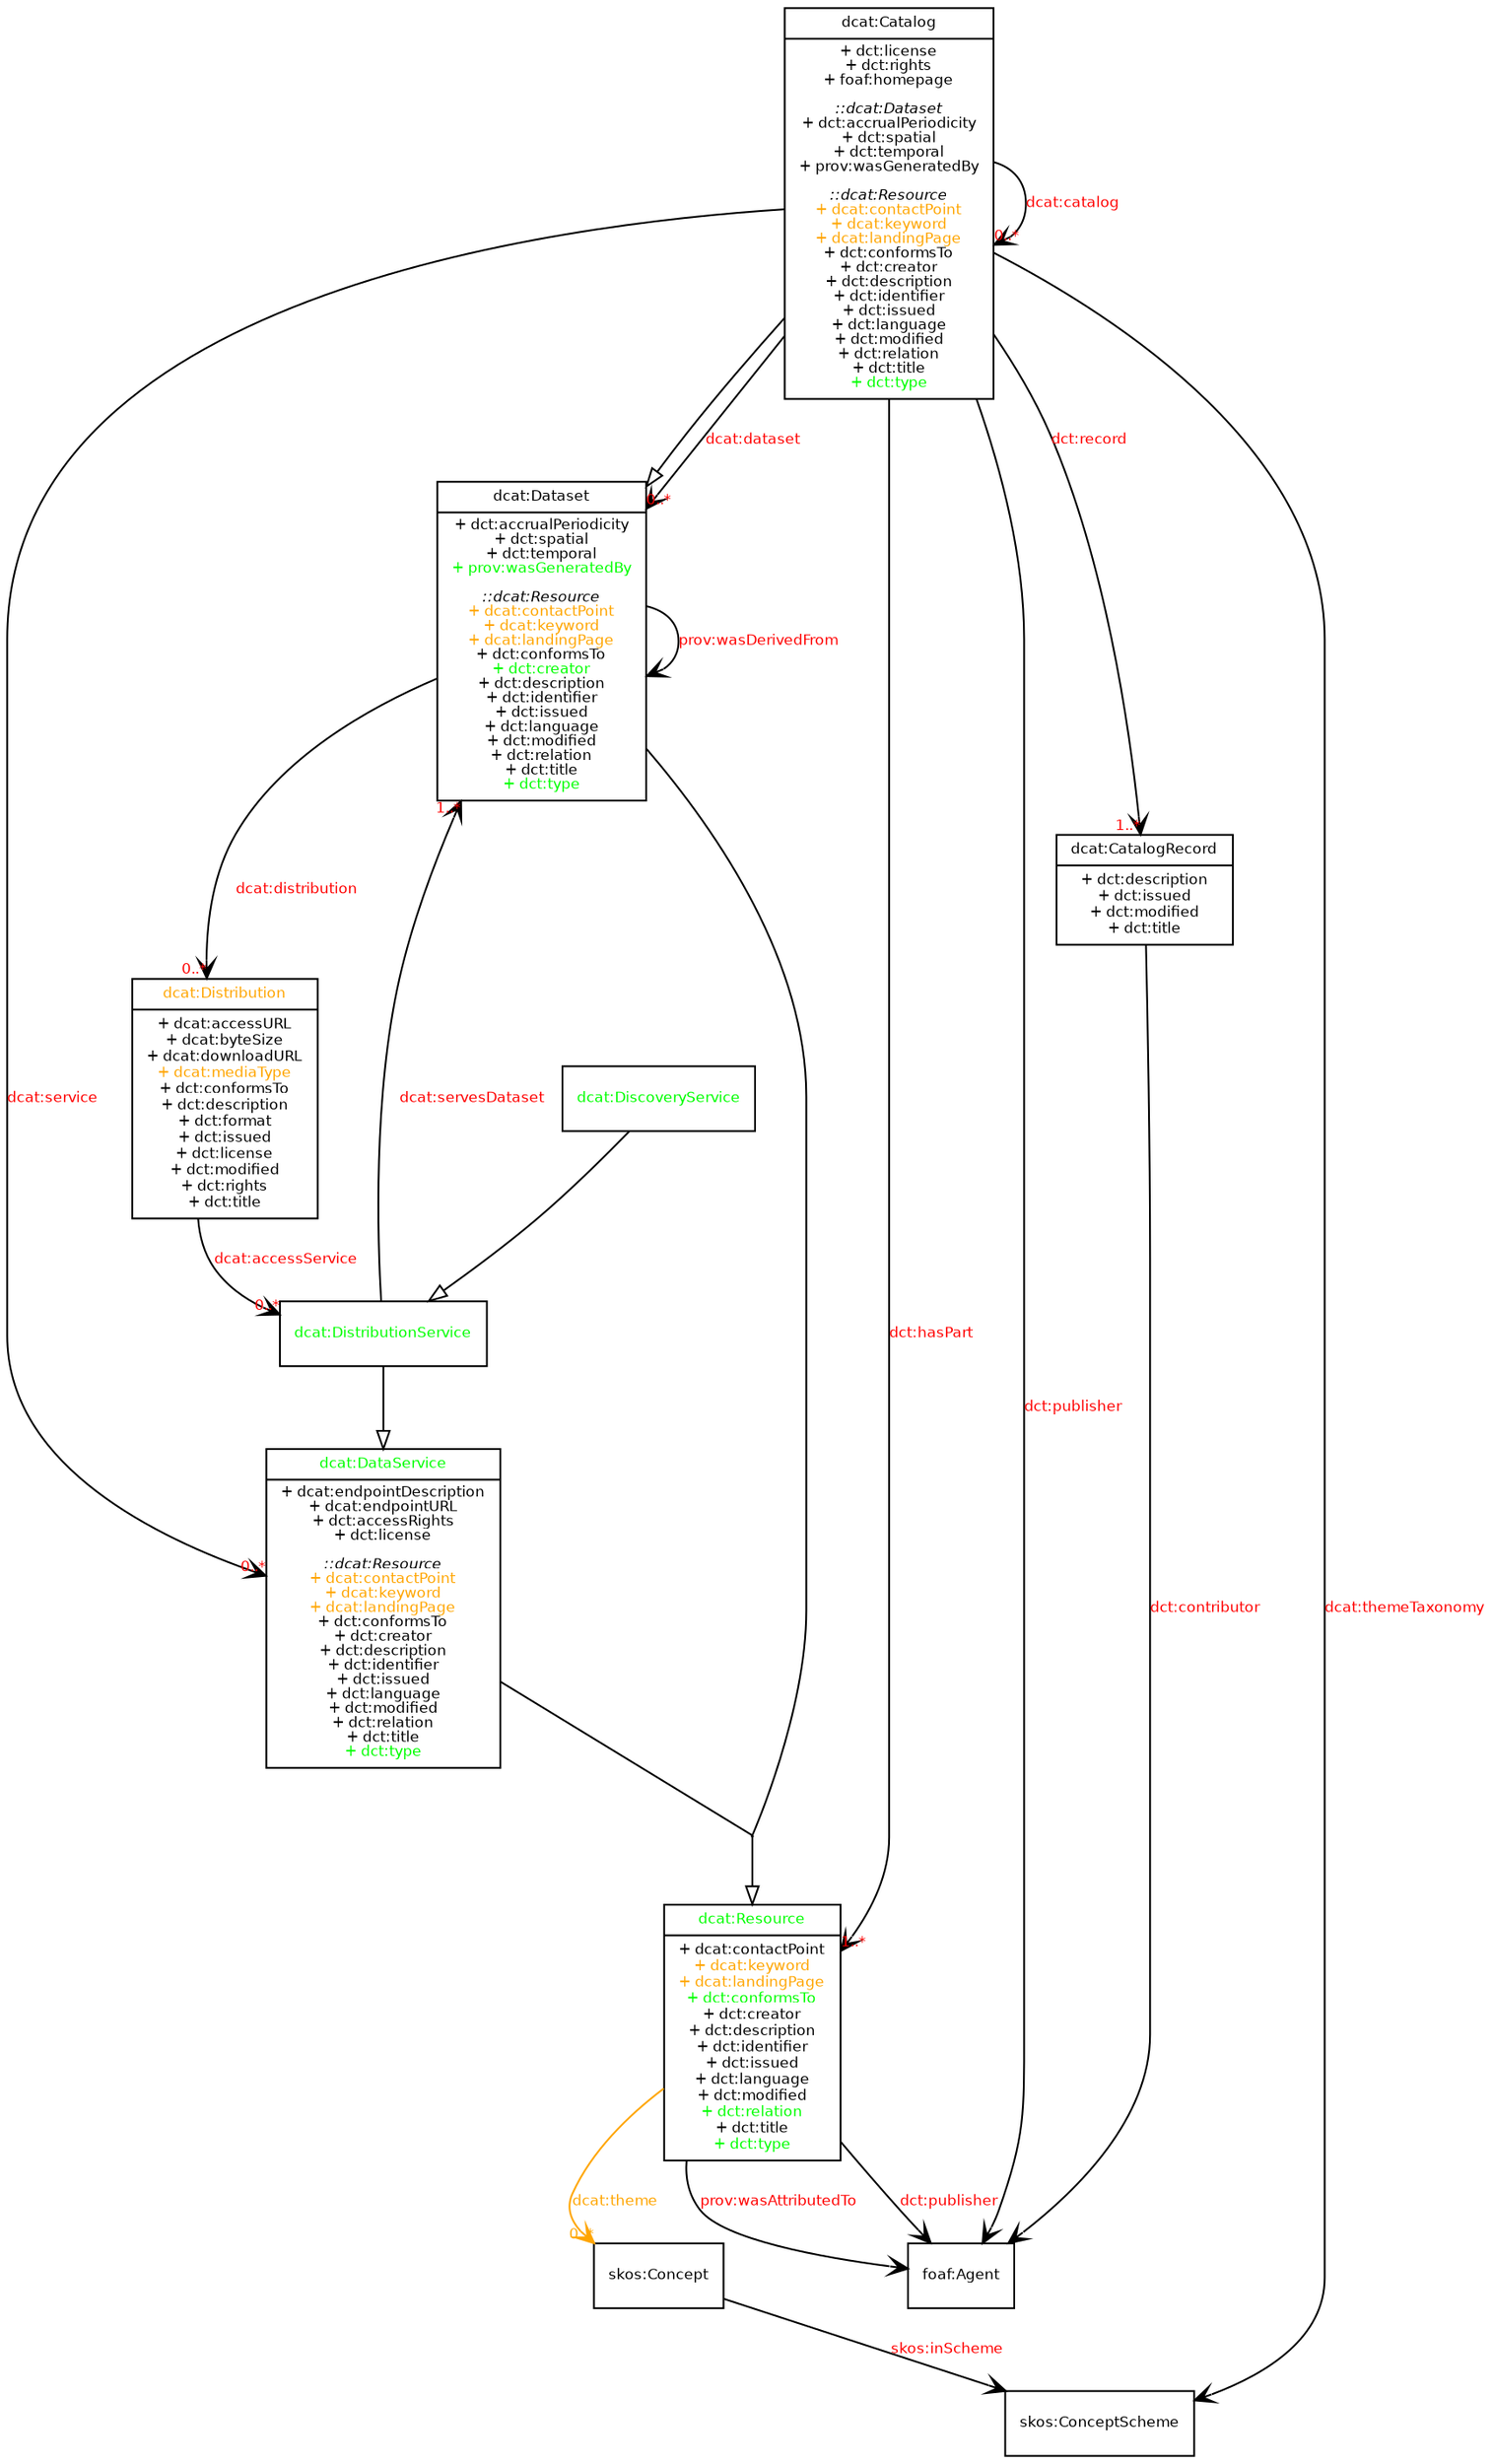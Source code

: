 digraph DCAT_v2_summary{
ratio = "auto"

node [
fontname = Helvetica
fontsize = 8
shape = "record"
]

edge [
arrowtail = "empty"
arrowhead = "vee"
fontsize=8
fontcolor=red
fontname=Helvetica
]


foafAgent[
label = <{foaf:Agent}>
]

dcatCatalog [href="https://rawgit.com/w3c/dxwg/dcat-2pwd-internal-review/dcat/index.html#Class:Catalog", 
label = <{dcat:Catalog|+ dct:license<BR/>+ dct:rights<BR/>+ foaf:homepage<BR/><BR/><I>::dcat:Dataset</I><BR/>+ dct:accrualPeriodicity<BR/>+ dct:spatial<BR/>+ dct:temporal<BR/>+ prov:wasGeneratedBy<BR/><BR/><I>::dcat:Resource</I><BR/><FONT COLOR="orange">+ dcat:contactPoint</FONT><BR/><FONT COLOR="orange">+ dcat:keyword</FONT><BR/><FONT COLOR="orange">+ dcat:landingPage</FONT><BR/>+ dct:conformsTo<BR/>+ dct:creator<BR/>+ dct:description<BR/>+ dct:identifier<BR/>+ dct:issued<BR/>+ dct:language<BR/>+ dct:modified<BR/>+ dct:relation<BR/>+ dct:title<BR/><FONT COLOR="green">+ dct:type</FONT>}>
]

dcatCatalogRecord [href="https://rawgit.com/w3c/dxwg/dcat-2pwd-internal-review/dcat/index.html#Class:Catalog_Record",
label = <{dcat:CatalogRecord|+ dct:description<BR/>+ dct:issued<BR/>+ dct:modified<BR/>+ dct:title}>
]

dcatDataset [href="https://rawgit.com/w3c/dxwg/dcat-2pwd-internal-review/dcat/index.html#Class:Dataset",
label = <{dcat:Dataset|+ dct:accrualPeriodicity<BR/>+ dct:spatial<BR/>+ dct:temporal<BR/><FONT COLOR="green">+ prov:wasGeneratedBy</FONT><BR/><BR/><I>::dcat:Resource</I><BR/><FONT COLOR="orange">+ dcat:contactPoint</FONT><BR/><FONT COLOR="orange">+ dcat:keyword</FONT><BR/><FONT COLOR="orange">+ dcat:landingPage</FONT><BR/>+ dct:conformsTo<BR/><FONT COLOR="green">+ dct:creator</FONT><BR/>+ dct:description<BR/>+ dct:identifier<BR/>+ dct:issued<BR/>+ dct:language<BR/>+ dct:modified<BR/>+ dct:relation<BR/>+ dct:title<BR/><FONT COLOR="green">+ dct:type</FONT>}>
]

dcatDataService [href="https://rawgit.com/w3c/dxwg/dcat-2pwd-internal-review/dcat/index.html#Class:Data_Service",
label = <{<FONT COLOR="green">dcat:DataService</FONT>|+ dcat:endpointDescription<BR/>+ dcat:endpointURL<BR/>+ dct:accessRights<BR/>+ dct:license<BR/><BR/><I>::dcat:Resource</I><BR/><FONT COLOR="orange">+ dcat:contactPoint</FONT><BR/><FONT COLOR="orange">+ dcat:keyword</FONT><BR/><FONT COLOR="orange">+ dcat:landingPage</FONT><BR/>+ dct:conformsTo<BR/>+ dct:creator<BR/>+ dct:description<BR/>+ dct:identifier<BR/>+ dct:issued<BR/>+ dct:language<BR/>+ dct:modified<BR/>+ dct:relation<BR/>+ dct:title<BR/><FONT COLOR="green">+ dct:type</FONT>}>
]

dcatResource [href="https://rawgit.com/w3c/dxwg/dcat-2pwd-internal-review/dcat/index.html#Class:Resource",
	label = <{<FONT COLOR="green">dcat:Resource</FONT>|+ dcat:contactPoint<BR/><FONT COLOR="orange">+ dcat:keyword</FONT><BR/><FONT COLOR="orange">+ dcat:landingPage</FONT><BR/><FONT COLOR="green">+ dct:conformsTo</FONT><BR/>+ dct:creator<BR/>+ dct:description<BR/>+ dct:identifier<BR/>+ dct:issued<BR/>+ dct:language<BR/>+ dct:modified<BR/><FONT COLOR="green">+ dct:relation</FONT><BR/>+ dct:title<BR/><FONT COLOR="green">+ dct:type</FONT>}>
]

dcatDistribution [href="https://rawgit.com/w3c/dxwg/dcat-2pwd-internal-review/dcat/index.html#Class:Distribution",
	label = <{<FONT COLOR="orange">dcat:Distribution</FONT>|+ dcat:accessURL<BR/>+ dcat:byteSize<BR/>+ dcat:downloadURL<BR/><FONT COLOR="orange">+ dcat:mediaType</FONT><BR/>
	+ dct:conformsTo<BR/>+ dct:description<BR/>+ dct:format<BR/>+ dct:issued<BR/>+ dct:license<BR/>+ dct:modified<BR/>+ dct:rights<BR/>+ dct:title}>
]

dcatDataDistributionService [href="https://rawgit.com/w3c/dxwg/dcat-2pwd-internal-review/dcat/index.html#Class:Data_Distribution_Service", 
	label = <{<FONT COLOR="green">dcat:DistributionService</FONT>}>
]

dcatDiscoveryService [href="https://rawgit.com/w3c/dxwg/dcat-2pwd-internal-review/dcat/index.html#Class:Discovery_Service",
	label=<{<FONT COLOR="green">dcat:DiscoveryService</FONT>}>
]


skosConceptScheme [
	label = <{skos:ConceptScheme}>
]

skosConcept [
	label = <{skos:Concept}>
]


dcatCatalog -> foafAgent [label="dct:publisher"]
edge [headlabel = "1..*"]
dcatCatalog -> dcatCatalogRecord [label="dct:record"]
edge [headlabel = "0..*"]
dcatCatalog -> dcatCatalog [label="dcat:catalog"]
dcatCatalog -> dcatDataset [label="dcat:dataset"]
edge [arrowhead = "o" headlabel=""]
dcatCatalog -> dcatDataset
edge [arrowhead="vee"]
dcatDataset -> dcatDataset [label="prov:wasDerivedFrom"]
dcatCatalogRecord -> foafAgent [label="dct:contributor"]
dcatCatalog -> skosConceptScheme [label="dcat:themeTaxonomy"]
skosConcept -> skosConceptScheme [label="skos:inScheme"]
edge [headlabel = "1..*"]
dcatCatalog -> dcatResource [label="dct:hasPart"]
edge [headlabel = "0..*"]
dcatResource -> skosConcept [label="dcat:theme" color="orange" fontcolor="orange"]
dcatCatalog -> dcatDataService [label="dcat:service"]
edge [headlabel=""]
dcatResource ->	foafAgent [label="prov:wasAttributedTo"]
dcatResource ->	foafAgent [label="dct:publisher"]
d1 [shape=point,width=0.01,height=0.01]
{dcatDataset, dcatDataService} -> d1 [dir="none"]
edge [arrowhead = "o" headlabel=""]
 	d1 -> dcatResource
edge [arrowhead="vee" headlabel="0..*"]
dcatDataset -> dcatDistribution [label="dcat:distribution"]
dcatDistribution -> dcatDataDistributionService [label="dcat:accessService"]
edge [arrowhead="vee" headlabel="1..*"]
dcatDataDistributionService -> dcatDataset [label="dcat:servesDataset"]
edge [arrowhead = "o" headlabel=""]
dcatDataDistributionService -> dcatDataService
dcatDiscoveryService -> dcatDataDistributionService
	
}